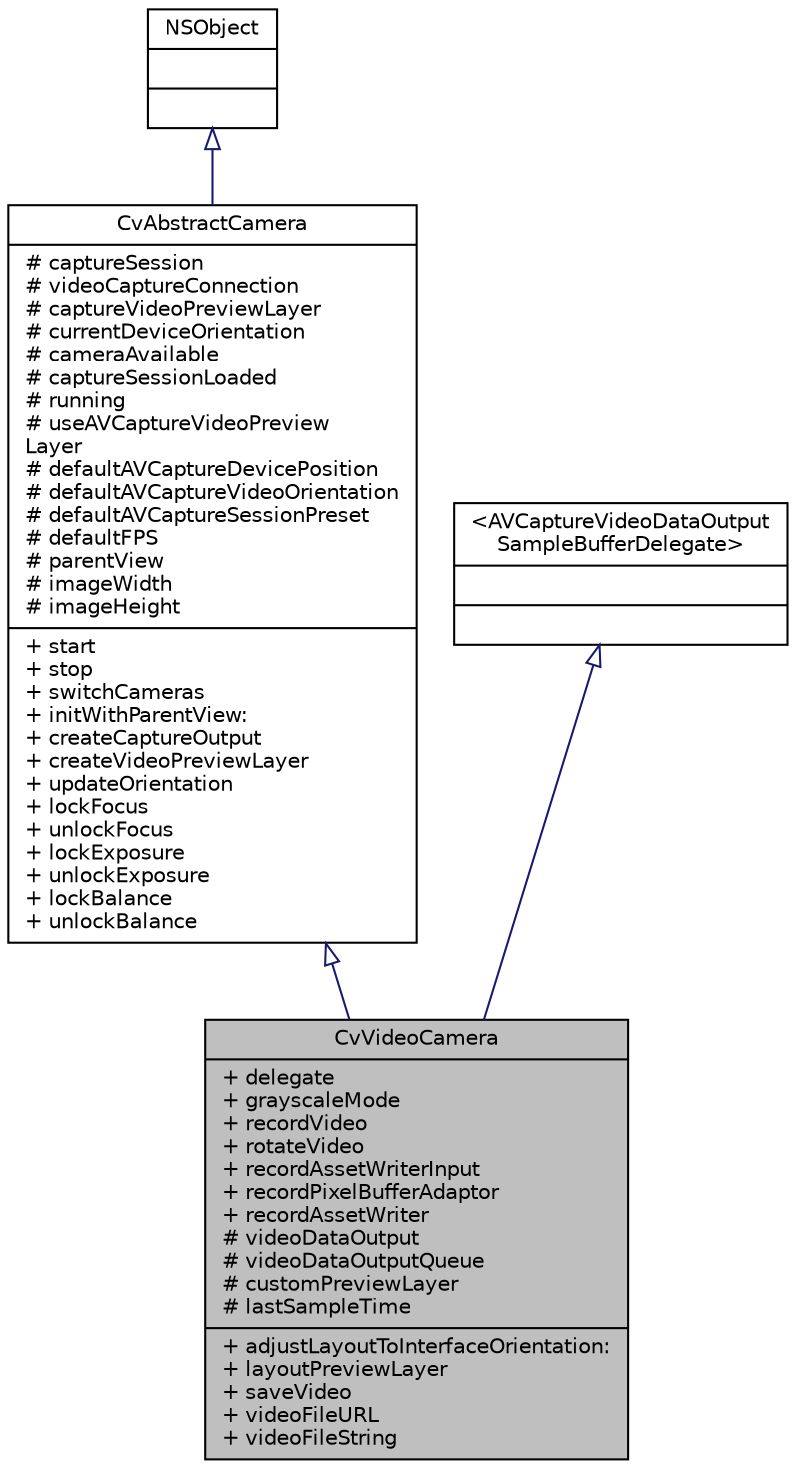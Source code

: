 digraph "CvVideoCamera"
{
 // LATEX_PDF_SIZE
  edge [fontname="Helvetica",fontsize="10",labelfontname="Helvetica",labelfontsize="10"];
  node [fontname="Helvetica",fontsize="10",shape=record];
  Node1 [label="{CvVideoCamera\n|+ delegate\l+ grayscaleMode\l+ recordVideo\l+ rotateVideo\l+ recordAssetWriterInput\l+ recordPixelBufferAdaptor\l+ recordAssetWriter\l# videoDataOutput\l# videoDataOutputQueue\l# customPreviewLayer\l# lastSampleTime\l|+ adjustLayoutToInterfaceOrientation:\l+ layoutPreviewLayer\l+ saveVideo\l+ videoFileURL\l+ videoFileString\l}",height=0.2,width=0.4,color="black", fillcolor="grey75", style="filled", fontcolor="black",tooltip=" "];
  Node2 -> Node1 [dir="back",color="midnightblue",fontsize="10",style="solid",arrowtail="onormal",fontname="Helvetica"];
  Node2 [label="{CvAbstractCamera\n|# captureSession\l# videoCaptureConnection\l# captureVideoPreviewLayer\l# currentDeviceOrientation\l# cameraAvailable\l# captureSessionLoaded\l# running\l# useAVCaptureVideoPreview\lLayer\l# defaultAVCaptureDevicePosition\l# defaultAVCaptureVideoOrientation\l# defaultAVCaptureSessionPreset\l# defaultFPS\l# parentView\l# imageWidth\l# imageHeight\l|+ start\l+ stop\l+ switchCameras\l+ initWithParentView:\l+ createCaptureOutput\l+ createVideoPreviewLayer\l+ updateOrientation\l+ lockFocus\l+ unlockFocus\l+ lockExposure\l+ unlockExposure\l+ lockBalance\l+ unlockBalance\l}",height=0.2,width=0.4,color="black", fillcolor="white", style="filled",URL="$interface_cv_abstract_camera.html",tooltip=" "];
  Node3 -> Node2 [dir="back",color="midnightblue",fontsize="10",style="solid",arrowtail="onormal",fontname="Helvetica"];
  Node3 [label="{NSObject\n||}",height=0.2,width=0.4,color="black", fillcolor="white", style="filled",tooltip=" "];
  Node4 -> Node1 [dir="back",color="midnightblue",fontsize="10",style="solid",arrowtail="onormal",fontname="Helvetica"];
  Node4 [label="{\<AVCaptureVideoDataOutput\lSampleBufferDelegate\>\n||}",height=0.2,width=0.4,color="black", fillcolor="white", style="filled",tooltip=" "];
}
